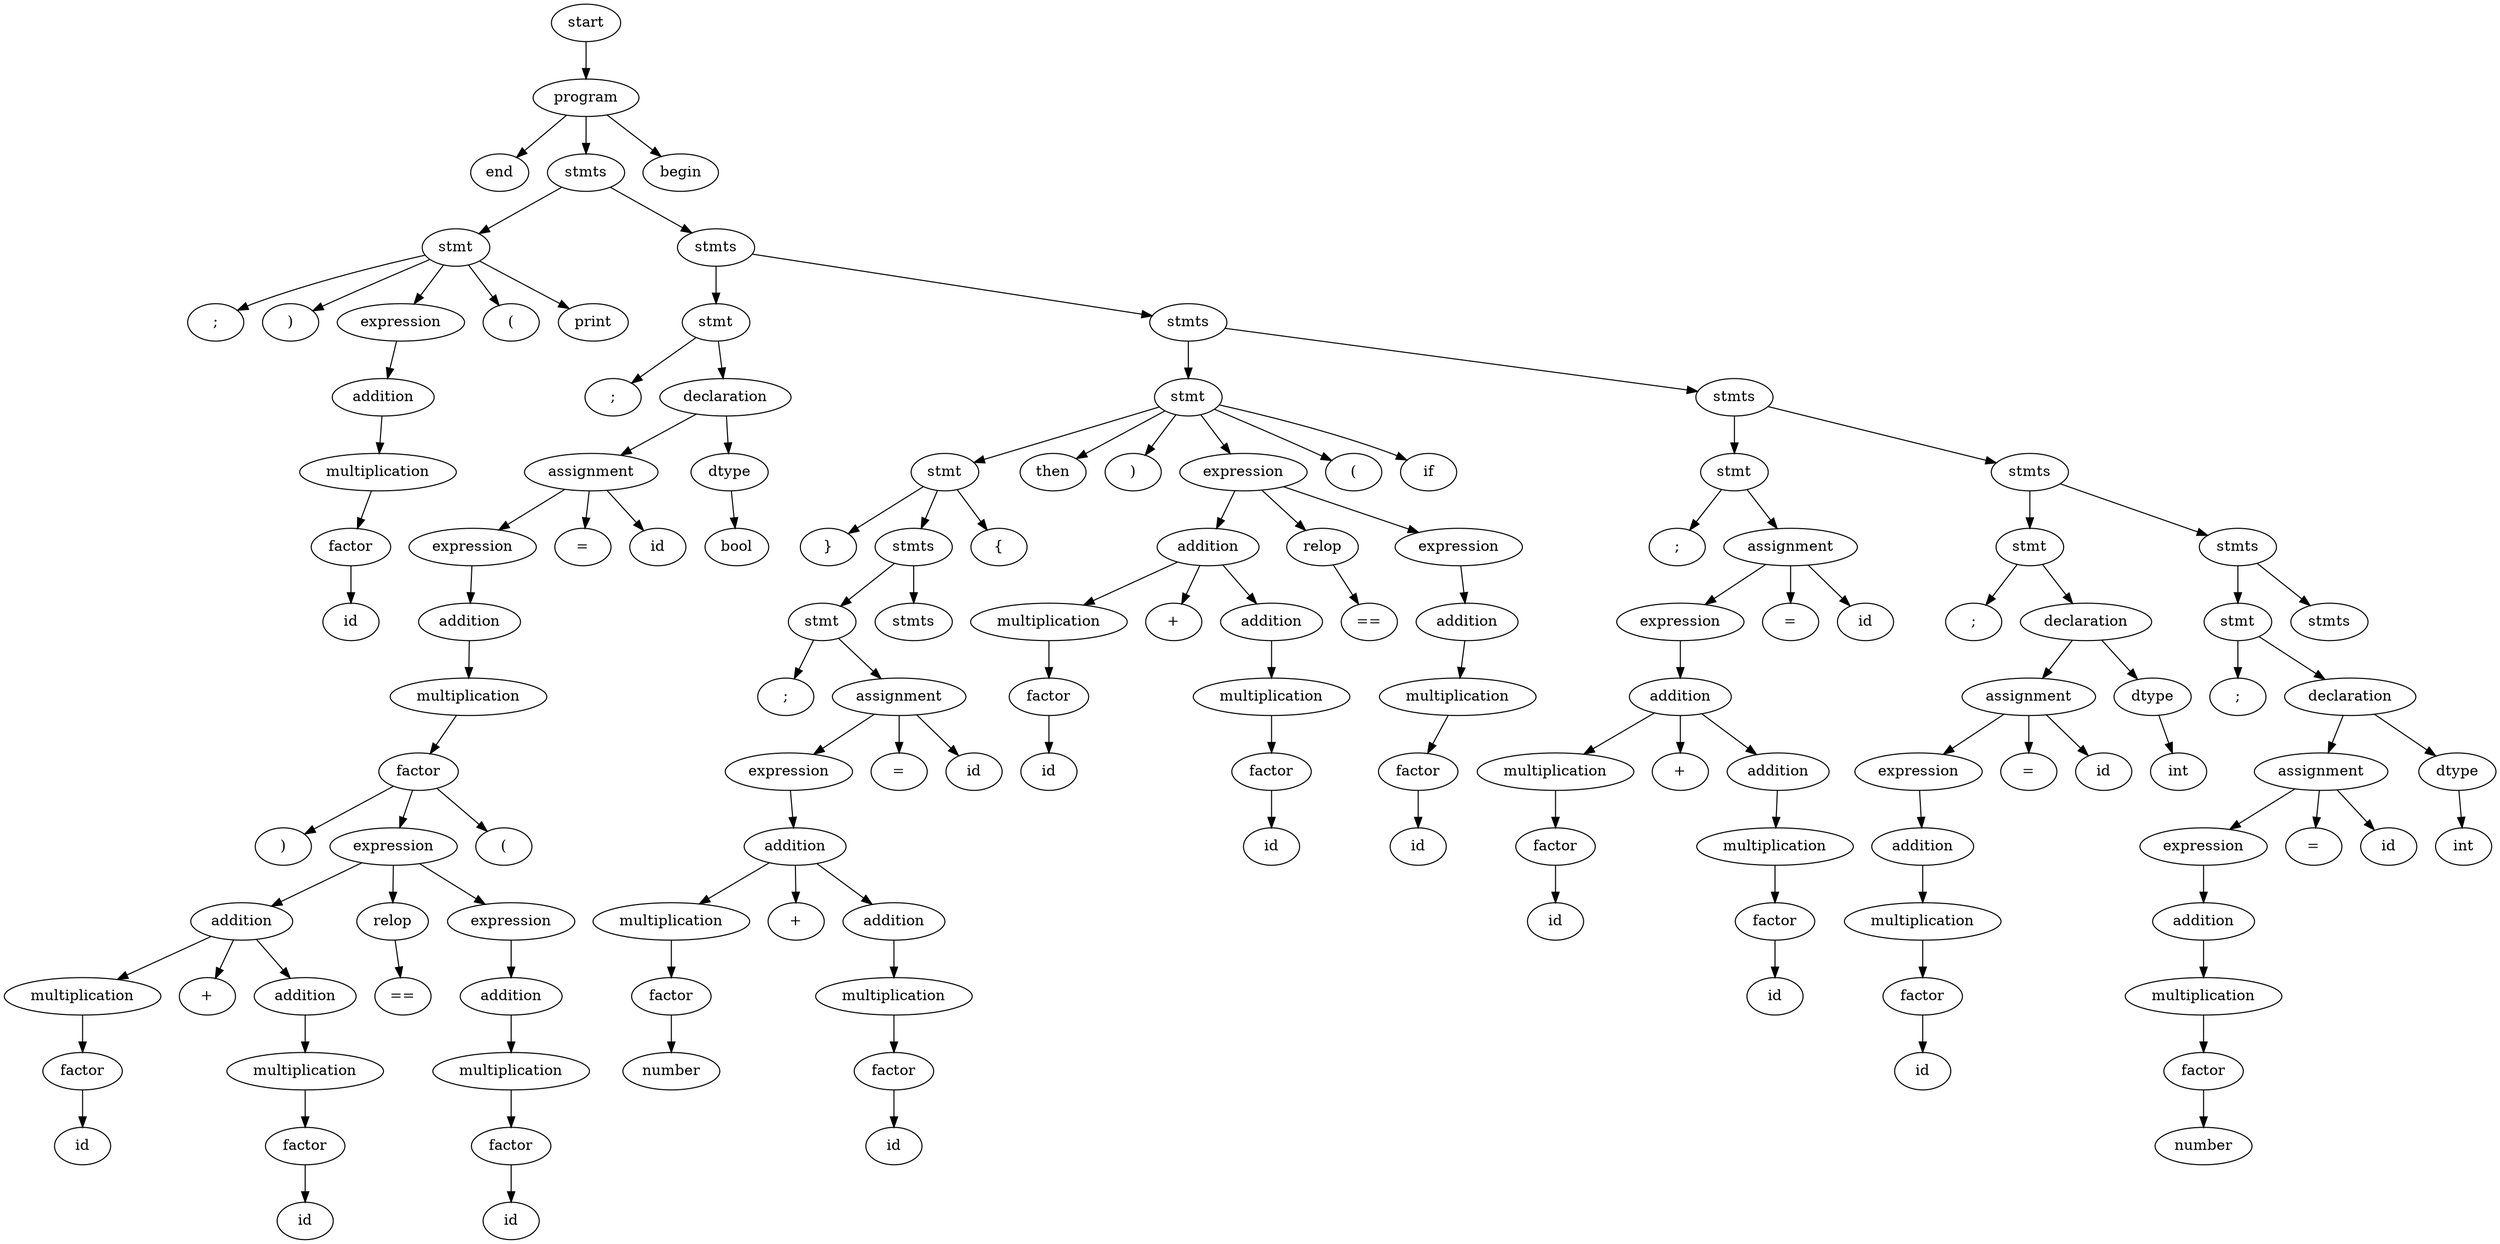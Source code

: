 digraph G {
  node251868592 [label="start"];
  node251868593 [label="program"];
  node251868592 -> node251868593;
  node251868594 [label="end"];
  node251868593 -> node251868594;
  node251868595 [label="stmts"];
  node251868593 -> node251868595;
  node251868596 [label="stmt"];
  node251868595 -> node251868596;
  node251868597 [label=";"];
  node251868596 -> node251868597;
  node251868598 [label=")"];
  node251868596 -> node251868598;
  node251868599 [label="expression"];
  node251868596 -> node251868599;
  node251868600 [label="addition"];
  node251868599 -> node251868600;
  node251868601 [label="multiplication"];
  node251868600 -> node251868601;
  node251868602 [label="factor"];
  node251868601 -> node251868602;
  node251868603 [label="id"];
  node251868602 -> node251868603;
  node251868604 [label="("];
  node251868596 -> node251868604;
  node251868605 [label="print"];
  node251868596 -> node251868605;
  node251868606 [label="stmts"];
  node251868595 -> node251868606;
  node251868607 [label="stmt"];
  node251868606 -> node251868607;
  node251868608 [label=";"];
  node251868607 -> node251868608;
  node251868609 [label="declaration"];
  node251868607 -> node251868609;
  node251868610 [label="assignment"];
  node251868609 -> node251868610;
  node251868611 [label="expression"];
  node251868610 -> node251868611;
  node251868612 [label="addition"];
  node251868611 -> node251868612;
  node251868613 [label="multiplication"];
  node251868612 -> node251868613;
  node251868614 [label="factor"];
  node251868613 -> node251868614;
  node251868615 [label=")"];
  node251868614 -> node251868615;
  node251868616 [label="expression"];
  node251868614 -> node251868616;
  node251868617 [label="addition"];
  node251868616 -> node251868617;
  node251868618 [label="multiplication"];
  node251868617 -> node251868618;
  node251868619 [label="factor"];
  node251868618 -> node251868619;
  node251868620 [label="id"];
  node251868619 -> node251868620;
  node251868621 [label="+"];
  node251868617 -> node251868621;
  node251868622 [label="addition"];
  node251868617 -> node251868622;
  node251868623 [label="multiplication"];
  node251868622 -> node251868623;
  node251868624 [label="factor"];
  node251868623 -> node251868624;
  node251868625 [label="id"];
  node251868624 -> node251868625;
  node251868626 [label="relop"];
  node251868616 -> node251868626;
  node251868627 [label="=="];
  node251868626 -> node251868627;
  node251868628 [label="expression"];
  node251868616 -> node251868628;
  node251868629 [label="addition"];
  node251868628 -> node251868629;
  node251868630 [label="multiplication"];
  node251868629 -> node251868630;
  node251868631 [label="factor"];
  node251868630 -> node251868631;
  node251868632 [label="id"];
  node251868631 -> node251868632;
  node251868633 [label="("];
  node251868614 -> node251868633;
  node251868634 [label="="];
  node251868610 -> node251868634;
  node251868635 [label="id"];
  node251868610 -> node251868635;
  node251868636 [label="dtype"];
  node251868609 -> node251868636;
  node251868637 [label="bool"];
  node251868636 -> node251868637;
  node251868638 [label="stmts"];
  node251868606 -> node251868638;
  node251868639 [label="stmt"];
  node251868638 -> node251868639;
  node251868640 [label="stmt"];
  node251868639 -> node251868640;
  node251868641 [label="}"];
  node251868640 -> node251868641;
  node251868642 [label="stmts"];
  node251868640 -> node251868642;
  node251868643 [label="stmt"];
  node251868642 -> node251868643;
  node251868644 [label=";"];
  node251868643 -> node251868644;
  node251868645 [label="assignment"];
  node251868643 -> node251868645;
  node251868646 [label="expression"];
  node251868645 -> node251868646;
  node251868647 [label="addition"];
  node251868646 -> node251868647;
  node251868648 [label="multiplication"];
  node251868647 -> node251868648;
  node251868649 [label="factor"];
  node251868648 -> node251868649;
  node251868650 [label="number"];
  node251868649 -> node251868650;
  node251868651 [label="+"];
  node251868647 -> node251868651;
  node251868652 [label="addition"];
  node251868647 -> node251868652;
  node251868653 [label="multiplication"];
  node251868652 -> node251868653;
  node251868654 [label="factor"];
  node251868653 -> node251868654;
  node251868655 [label="id"];
  node251868654 -> node251868655;
  node251868656 [label="="];
  node251868645 -> node251868656;
  node251868657 [label="id"];
  node251868645 -> node251868657;
  node251868658 [label="stmts"];
  node251868642 -> node251868658;
  node251868659 [label="{"];
  node251868640 -> node251868659;
  node251868660 [label="then"];
  node251868639 -> node251868660;
  node251868661 [label=")"];
  node251868639 -> node251868661;
  node251868662 [label="expression"];
  node251868639 -> node251868662;
  node251868663 [label="addition"];
  node251868662 -> node251868663;
  node251868664 [label="multiplication"];
  node251868663 -> node251868664;
  node251868665 [label="factor"];
  node251868664 -> node251868665;
  node251868666 [label="id"];
  node251868665 -> node251868666;
  node251868667 [label="+"];
  node251868663 -> node251868667;
  node251868668 [label="addition"];
  node251868663 -> node251868668;
  node251868669 [label="multiplication"];
  node251868668 -> node251868669;
  node251868670 [label="factor"];
  node251868669 -> node251868670;
  node251868671 [label="id"];
  node251868670 -> node251868671;
  node251868672 [label="relop"];
  node251868662 -> node251868672;
  node251868673 [label="=="];
  node251868672 -> node251868673;
  node251868674 [label="expression"];
  node251868662 -> node251868674;
  node251868675 [label="addition"];
  node251868674 -> node251868675;
  node251868676 [label="multiplication"];
  node251868675 -> node251868676;
  node251868677 [label="factor"];
  node251868676 -> node251868677;
  node251868678 [label="id"];
  node251868677 -> node251868678;
  node251868679 [label="("];
  node251868639 -> node251868679;
  node251868680 [label="if"];
  node251868639 -> node251868680;
  node251868681 [label="stmts"];
  node251868638 -> node251868681;
  node251868682 [label="stmt"];
  node251868681 -> node251868682;
  node251868683 [label=";"];
  node251868682 -> node251868683;
  node251868684 [label="assignment"];
  node251868682 -> node251868684;
  node251868685 [label="expression"];
  node251868684 -> node251868685;
  node251868686 [label="addition"];
  node251868685 -> node251868686;
  node251868687 [label="multiplication"];
  node251868686 -> node251868687;
  node251868688 [label="factor"];
  node251868687 -> node251868688;
  node251868689 [label="id"];
  node251868688 -> node251868689;
  node251868690 [label="+"];
  node251868686 -> node251868690;
  node251868691 [label="addition"];
  node251868686 -> node251868691;
  node251868692 [label="multiplication"];
  node251868691 -> node251868692;
  node251868693 [label="factor"];
  node251868692 -> node251868693;
  node251868694 [label="id"];
  node251868693 -> node251868694;
  node251868695 [label="="];
  node251868684 -> node251868695;
  node251868696 [label="id"];
  node251868684 -> node251868696;
  node251868697 [label="stmts"];
  node251868681 -> node251868697;
  node251868698 [label="stmt"];
  node251868697 -> node251868698;
  node251868699 [label=";"];
  node251868698 -> node251868699;
  node251868700 [label="declaration"];
  node251868698 -> node251868700;
  node251868701 [label="assignment"];
  node251868700 -> node251868701;
  node251868702 [label="expression"];
  node251868701 -> node251868702;
  node251868703 [label="addition"];
  node251868702 -> node251868703;
  node251868704 [label="multiplication"];
  node251868703 -> node251868704;
  node251868705 [label="factor"];
  node251868704 -> node251868705;
  node251868706 [label="id"];
  node251868705 -> node251868706;
  node251868707 [label="="];
  node251868701 -> node251868707;
  node251868708 [label="id"];
  node251868701 -> node251868708;
  node251868709 [label="dtype"];
  node251868700 -> node251868709;
  node251868710 [label="int"];
  node251868709 -> node251868710;
  node251868711 [label="stmts"];
  node251868697 -> node251868711;
  node251868712 [label="stmt"];
  node251868711 -> node251868712;
  node251868713 [label=";"];
  node251868712 -> node251868713;
  node251868714 [label="declaration"];
  node251868712 -> node251868714;
  node251868715 [label="assignment"];
  node251868714 -> node251868715;
  node251868716 [label="expression"];
  node251868715 -> node251868716;
  node251868717 [label="addition"];
  node251868716 -> node251868717;
  node251868718 [label="multiplication"];
  node251868717 -> node251868718;
  node251868719 [label="factor"];
  node251868718 -> node251868719;
  node251868720 [label="number"];
  node251868719 -> node251868720;
  node251868721 [label="="];
  node251868715 -> node251868721;
  node251868722 [label="id"];
  node251868715 -> node251868722;
  node251868723 [label="dtype"];
  node251868714 -> node251868723;
  node251868724 [label="int"];
  node251868723 -> node251868724;
  node251868725 [label="stmts"];
  node251868711 -> node251868725;
  node251868726 [label="begin"];
  node251868593 -> node251868726;
}
